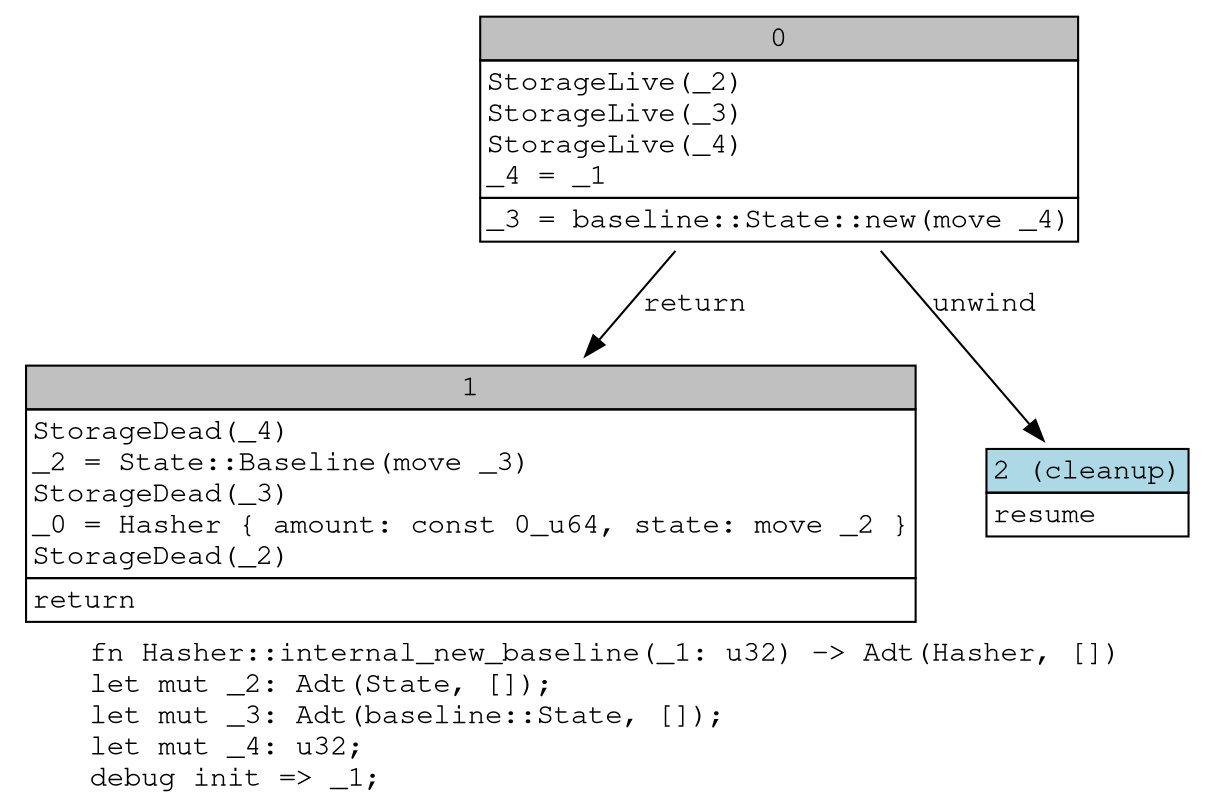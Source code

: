 digraph Mir_0_39 {
    graph [fontname="Courier, monospace"];
    node [fontname="Courier, monospace"];
    edge [fontname="Courier, monospace"];
    label=<fn Hasher::internal_new_baseline(_1: u32) -&gt; Adt(Hasher, [])<br align="left"/>let mut _2: Adt(State, []);<br align="left"/>let mut _3: Adt(baseline::State, []);<br align="left"/>let mut _4: u32;<br align="left"/>debug init =&gt; _1;<br align="left"/>>;
    bb0__0_39 [shape="none", label=<<table border="0" cellborder="1" cellspacing="0"><tr><td bgcolor="gray" align="center" colspan="1">0</td></tr><tr><td align="left" balign="left">StorageLive(_2)<br/>StorageLive(_3)<br/>StorageLive(_4)<br/>_4 = _1<br/></td></tr><tr><td align="left">_3 = baseline::State::new(move _4)</td></tr></table>>];
    bb1__0_39 [shape="none", label=<<table border="0" cellborder="1" cellspacing="0"><tr><td bgcolor="gray" align="center" colspan="1">1</td></tr><tr><td align="left" balign="left">StorageDead(_4)<br/>_2 = State::Baseline(move _3)<br/>StorageDead(_3)<br/>_0 = Hasher { amount: const 0_u64, state: move _2 }<br/>StorageDead(_2)<br/></td></tr><tr><td align="left">return</td></tr></table>>];
    bb2__0_39 [shape="none", label=<<table border="0" cellborder="1" cellspacing="0"><tr><td bgcolor="lightblue" align="center" colspan="1">2 (cleanup)</td></tr><tr><td align="left">resume</td></tr></table>>];
    bb0__0_39 -> bb1__0_39 [label="return"];
    bb0__0_39 -> bb2__0_39 [label="unwind"];
}
